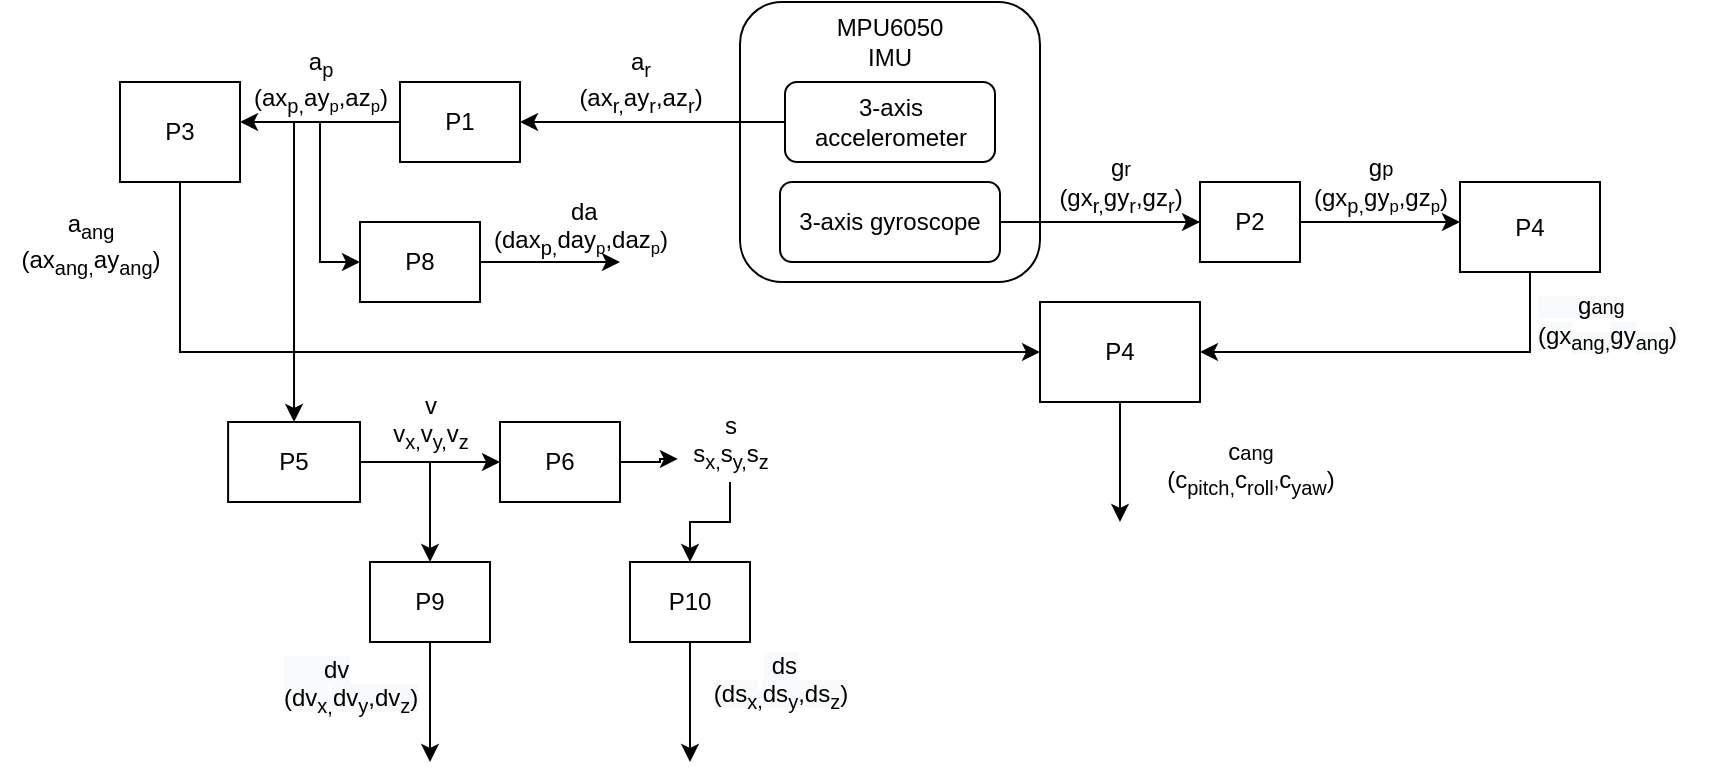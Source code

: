 <mxfile version="14.2.7" type="github">
  <diagram id="C5RBs43oDa-KdzZeNtuy" name="Page-1">
    <mxGraphModel dx="2190" dy="722" grid="1" gridSize="10" guides="1" tooltips="1" connect="1" arrows="1" fold="1" page="1" pageScale="1" pageWidth="827" pageHeight="1169" math="0" shadow="0">
      <root>
        <mxCell id="WIyWlLk6GJQsqaUBKTNV-0" />
        <mxCell id="WIyWlLk6GJQsqaUBKTNV-1" parent="WIyWlLk6GJQsqaUBKTNV-0" />
        <mxCell id="TdWSQypJk0wF6uqu63u2-0" value="" style="rounded=1;whiteSpace=wrap;html=1;" vertex="1" parent="WIyWlLk6GJQsqaUBKTNV-1">
          <mxGeometry x="330" y="10" width="150" height="140" as="geometry" />
        </mxCell>
        <mxCell id="TdWSQypJk0wF6uqu63u2-12" style="edgeStyle=orthogonalEdgeStyle;rounded=0;orthogonalLoop=1;jettySize=auto;html=1;" edge="1" parent="WIyWlLk6GJQsqaUBKTNV-1" source="TdWSQypJk0wF6uqu63u2-1">
          <mxGeometry relative="1" as="geometry">
            <mxPoint x="220" y="70" as="targetPoint" />
          </mxGeometry>
        </mxCell>
        <mxCell id="TdWSQypJk0wF6uqu63u2-1" value="3-axis accelerometer" style="rounded=1;whiteSpace=wrap;html=1;" vertex="1" parent="WIyWlLk6GJQsqaUBKTNV-1">
          <mxGeometry x="352.5" y="50" width="105" height="40" as="geometry" />
        </mxCell>
        <mxCell id="TdWSQypJk0wF6uqu63u2-16" style="edgeStyle=orthogonalEdgeStyle;rounded=0;orthogonalLoop=1;jettySize=auto;html=1;" edge="1" parent="WIyWlLk6GJQsqaUBKTNV-1" source="TdWSQypJk0wF6uqu63u2-2">
          <mxGeometry relative="1" as="geometry">
            <mxPoint x="580" y="120" as="targetPoint" />
          </mxGeometry>
        </mxCell>
        <mxCell id="TdWSQypJk0wF6uqu63u2-2" value="3-axis gyroscope" style="rounded=1;whiteSpace=wrap;html=1;" vertex="1" parent="WIyWlLk6GJQsqaUBKTNV-1">
          <mxGeometry x="350" y="100" width="110" height="40" as="geometry" />
        </mxCell>
        <mxCell id="TdWSQypJk0wF6uqu63u2-11" value="MPU6050 IMU" style="text;html=1;strokeColor=none;fillColor=none;align=center;verticalAlign=middle;whiteSpace=wrap;rounded=0;" vertex="1" parent="WIyWlLk6GJQsqaUBKTNV-1">
          <mxGeometry x="385" y="20" width="40" height="20" as="geometry" />
        </mxCell>
        <mxCell id="TdWSQypJk0wF6uqu63u2-14" value="a&lt;sub&gt;r&lt;br&gt;&lt;/sub&gt;(ax&lt;sub&gt;r,&lt;/sub&gt;ay&lt;sub&gt;r&lt;/sub&gt;,az&lt;sub&gt;r&lt;/sub&gt;)" style="text;html=1;align=center;verticalAlign=middle;resizable=0;points=[];autosize=1;" vertex="1" parent="WIyWlLk6GJQsqaUBKTNV-1">
          <mxGeometry x="240" y="30" width="80" height="40" as="geometry" />
        </mxCell>
        <mxCell id="TdWSQypJk0wF6uqu63u2-17" value="&lt;sub&gt;&lt;span style=&quot;font-size: 12px&quot;&gt;g&lt;/span&gt;r&lt;br&gt;&lt;/sub&gt;(gx&lt;sub&gt;r,&lt;/sub&gt;gy&lt;sub&gt;r&lt;/sub&gt;,gz&lt;sub&gt;r&lt;/sub&gt;)" style="text;html=1;align=center;verticalAlign=middle;resizable=0;points=[];autosize=1;" vertex="1" parent="WIyWlLk6GJQsqaUBKTNV-1">
          <mxGeometry x="480" y="80" width="80" height="40" as="geometry" />
        </mxCell>
        <mxCell id="TdWSQypJk0wF6uqu63u2-20" style="edgeStyle=orthogonalEdgeStyle;rounded=0;orthogonalLoop=1;jettySize=auto;html=1;" edge="1" parent="WIyWlLk6GJQsqaUBKTNV-1" source="TdWSQypJk0wF6uqu63u2-18">
          <mxGeometry relative="1" as="geometry">
            <mxPoint x="80" y="70" as="targetPoint" />
          </mxGeometry>
        </mxCell>
        <mxCell id="TdWSQypJk0wF6uqu63u2-18" value="P1" style="rounded=0;whiteSpace=wrap;html=1;" vertex="1" parent="WIyWlLk6GJQsqaUBKTNV-1">
          <mxGeometry x="160" y="50" width="60" height="40" as="geometry" />
        </mxCell>
        <mxCell id="TdWSQypJk0wF6uqu63u2-21" style="edgeStyle=orthogonalEdgeStyle;rounded=0;orthogonalLoop=1;jettySize=auto;html=1;" edge="1" parent="WIyWlLk6GJQsqaUBKTNV-1" source="TdWSQypJk0wF6uqu63u2-19">
          <mxGeometry relative="1" as="geometry">
            <mxPoint x="690" y="120" as="targetPoint" />
          </mxGeometry>
        </mxCell>
        <mxCell id="TdWSQypJk0wF6uqu63u2-19" value="P2" style="rounded=0;whiteSpace=wrap;html=1;" vertex="1" parent="WIyWlLk6GJQsqaUBKTNV-1">
          <mxGeometry x="560" y="100" width="50" height="40" as="geometry" />
        </mxCell>
        <mxCell id="TdWSQypJk0wF6uqu63u2-44" style="edgeStyle=orthogonalEdgeStyle;rounded=0;orthogonalLoop=1;jettySize=auto;html=1;entryX=0.5;entryY=0;entryDx=0;entryDy=0;" edge="1" parent="WIyWlLk6GJQsqaUBKTNV-1" source="TdWSQypJk0wF6uqu63u2-22" target="TdWSQypJk0wF6uqu63u2-41">
          <mxGeometry relative="1" as="geometry">
            <Array as="points">
              <mxPoint x="107" y="140" />
              <mxPoint x="107" y="140" />
            </Array>
          </mxGeometry>
        </mxCell>
        <mxCell id="TdWSQypJk0wF6uqu63u2-60" style="edgeStyle=orthogonalEdgeStyle;rounded=0;orthogonalLoop=1;jettySize=auto;html=1;entryX=0;entryY=0.5;entryDx=0;entryDy=0;" edge="1" parent="WIyWlLk6GJQsqaUBKTNV-1" source="TdWSQypJk0wF6uqu63u2-22" target="TdWSQypJk0wF6uqu63u2-56">
          <mxGeometry relative="1" as="geometry">
            <mxPoint x="120" y="140" as="targetPoint" />
            <Array as="points">
              <mxPoint x="120" y="140" />
            </Array>
          </mxGeometry>
        </mxCell>
        <mxCell id="TdWSQypJk0wF6uqu63u2-22" value="a&lt;sub&gt;p&lt;br&gt;&lt;/sub&gt;(ax&lt;sub&gt;p,&lt;/sub&gt;ay&lt;span style=&quot;font-size: 10px&quot;&gt;&lt;sub&gt;p&lt;/sub&gt;&lt;/span&gt;,az&lt;span style=&quot;font-size: 10px&quot;&gt;&lt;sub&gt;p&lt;/sub&gt;&lt;/span&gt;)" style="text;html=1;align=center;verticalAlign=middle;resizable=0;points=[];autosize=1;" vertex="1" parent="WIyWlLk6GJQsqaUBKTNV-1">
          <mxGeometry x="80" y="30" width="80" height="40" as="geometry" />
        </mxCell>
        <mxCell id="TdWSQypJk0wF6uqu63u2-23" value="&lt;sub&gt;&lt;span style=&quot;font-size: 12px&quot;&gt;g&lt;/span&gt;p&lt;br&gt;&lt;/sub&gt;(gx&lt;sub&gt;p,&lt;/sub&gt;gy&lt;span style=&quot;font-size: 10px&quot;&gt;&lt;sub&gt;p&lt;/sub&gt;&lt;/span&gt;,gz&lt;span style=&quot;font-size: 10px&quot;&gt;&lt;sub&gt;p&lt;/sub&gt;&lt;/span&gt;)" style="text;html=1;align=center;verticalAlign=middle;resizable=0;points=[];autosize=1;" vertex="1" parent="WIyWlLk6GJQsqaUBKTNV-1">
          <mxGeometry x="610" y="80" width="80" height="40" as="geometry" />
        </mxCell>
        <mxCell id="TdWSQypJk0wF6uqu63u2-24" value="" style="endArrow=classic;html=1;" edge="1" parent="WIyWlLk6GJQsqaUBKTNV-1">
          <mxGeometry width="50" height="50" relative="1" as="geometry">
            <mxPoint x="500" y="120" as="sourcePoint" />
            <mxPoint x="560" y="120" as="targetPoint" />
            <Array as="points" />
          </mxGeometry>
        </mxCell>
        <mxCell id="TdWSQypJk0wF6uqu63u2-35" style="edgeStyle=orthogonalEdgeStyle;rounded=0;orthogonalLoop=1;jettySize=auto;html=1;exitX=0.5;exitY=1;exitDx=0;exitDy=0;entryX=0;entryY=0.5;entryDx=0;entryDy=0;" edge="1" parent="WIyWlLk6GJQsqaUBKTNV-1" source="TdWSQypJk0wF6uqu63u2-25" target="TdWSQypJk0wF6uqu63u2-33">
          <mxGeometry relative="1" as="geometry">
            <mxPoint x="49.828" y="180.0" as="targetPoint" />
          </mxGeometry>
        </mxCell>
        <mxCell id="TdWSQypJk0wF6uqu63u2-25" value="P3" style="rounded=0;whiteSpace=wrap;html=1;" vertex="1" parent="WIyWlLk6GJQsqaUBKTNV-1">
          <mxGeometry x="20" y="50" width="60" height="50" as="geometry" />
        </mxCell>
        <mxCell id="TdWSQypJk0wF6uqu63u2-36" style="edgeStyle=orthogonalEdgeStyle;rounded=0;orthogonalLoop=1;jettySize=auto;html=1;exitX=0.5;exitY=1;exitDx=0;exitDy=0;entryX=1;entryY=0.5;entryDx=0;entryDy=0;" edge="1" parent="WIyWlLk6GJQsqaUBKTNV-1" source="TdWSQypJk0wF6uqu63u2-27" target="TdWSQypJk0wF6uqu63u2-33">
          <mxGeometry relative="1" as="geometry">
            <mxPoint x="725" y="190.0" as="targetPoint" />
          </mxGeometry>
        </mxCell>
        <mxCell id="TdWSQypJk0wF6uqu63u2-27" value="P4" style="rounded=0;whiteSpace=wrap;html=1;" vertex="1" parent="WIyWlLk6GJQsqaUBKTNV-1">
          <mxGeometry x="690" y="100" width="70" height="45" as="geometry" />
        </mxCell>
        <mxCell id="TdWSQypJk0wF6uqu63u2-29" value="a&lt;sub&gt;ang&lt;br&gt;&lt;/sub&gt;(ax&lt;sub&gt;ang,&lt;/sub&gt;ay&lt;sub&gt;ang&lt;/sub&gt;)&lt;sub&gt;&lt;br&gt;&lt;br&gt;&lt;/sub&gt;" style="text;html=1;align=center;verticalAlign=middle;resizable=0;points=[];autosize=1;" vertex="1" parent="WIyWlLk6GJQsqaUBKTNV-1">
          <mxGeometry x="-40" y="110" width="90" height="60" as="geometry" />
        </mxCell>
        <mxCell id="TdWSQypJk0wF6uqu63u2-31" value="&lt;sub style=&quot;color: rgb(0 , 0 , 0) ; font-family: &amp;#34;helvetica&amp;#34; ; font-style: normal ; font-weight: 400 ; letter-spacing: normal ; text-align: center ; text-indent: 0px ; text-transform: none ; word-spacing: 0px ; background-color: rgb(248 , 249 , 250)&quot;&gt;&lt;span style=&quot;font-size: 12px&quot;&gt;&amp;nbsp; &amp;nbsp; &amp;nbsp; g&lt;/span&gt;ang&lt;br&gt;&lt;/sub&gt;&lt;span style=&quot;color: rgb(0 , 0 , 0) ; font-family: &amp;#34;helvetica&amp;#34; ; font-size: 12px ; font-style: normal ; font-weight: 400 ; letter-spacing: normal ; text-align: center ; text-indent: 0px ; text-transform: none ; word-spacing: 0px ; background-color: rgb(248 , 249 , 250) ; display: inline ; float: none&quot;&gt;(gx&lt;/span&gt;&lt;sub style=&quot;color: rgb(0 , 0 , 0) ; font-family: &amp;#34;helvetica&amp;#34; ; font-style: normal ; font-weight: 400 ; letter-spacing: normal ; text-align: center ; text-indent: 0px ; text-transform: none ; word-spacing: 0px ; background-color: rgb(248 , 249 , 250)&quot;&gt;ang,&lt;/sub&gt;&lt;span style=&quot;color: rgb(0 , 0 , 0) ; font-family: &amp;#34;helvetica&amp;#34; ; font-style: normal ; font-weight: 400 ; letter-spacing: normal ; text-align: center ; text-indent: 0px ; text-transform: none ; word-spacing: 0px ; background-color: rgb(248 , 249 , 250)&quot;&gt;g&lt;/span&gt;&lt;span style=&quot;color: rgb(0 , 0 , 0) ; font-family: &amp;#34;helvetica&amp;#34; ; font-size: 12px ; font-style: normal ; font-weight: 400 ; letter-spacing: normal ; text-align: center ; text-indent: 0px ; text-transform: none ; word-spacing: 0px ; background-color: rgb(248 , 249 , 250) ; display: inline ; float: none&quot;&gt;y&lt;/span&gt;&lt;sub style=&quot;color: rgb(0 , 0 , 0) ; font-family: &amp;#34;helvetica&amp;#34; ; font-style: normal ; font-weight: 400 ; letter-spacing: normal ; text-align: center ; text-indent: 0px ; text-transform: none ; word-spacing: 0px ; background-color: rgb(248 , 249 , 250)&quot;&gt;ang&lt;/sub&gt;&lt;span style=&quot;color: rgb(0 , 0 , 0) ; font-family: &amp;#34;helvetica&amp;#34; ; font-size: 12px ; font-style: normal ; font-weight: 400 ; letter-spacing: normal ; text-align: center ; text-indent: 0px ; text-transform: none ; word-spacing: 0px ; background-color: rgb(248 , 249 , 250) ; display: inline ; float: none&quot;&gt;)&lt;/span&gt;&lt;sub style=&quot;color: rgb(0 , 0 , 0) ; font-family: &amp;#34;helvetica&amp;#34; ; font-style: normal ; font-weight: 400 ; letter-spacing: normal ; text-align: center ; text-indent: 0px ; text-transform: none ; word-spacing: 0px ; background-color: rgb(248 , 249 , 250)&quot;&gt;&lt;br&gt;&lt;/sub&gt;" style="text;whiteSpace=wrap;html=1;" vertex="1" parent="WIyWlLk6GJQsqaUBKTNV-1">
          <mxGeometry x="727" y="145" width="100" height="50" as="geometry" />
        </mxCell>
        <mxCell id="TdWSQypJk0wF6uqu63u2-43" style="edgeStyle=orthogonalEdgeStyle;rounded=0;orthogonalLoop=1;jettySize=auto;html=1;" edge="1" parent="WIyWlLk6GJQsqaUBKTNV-1" source="TdWSQypJk0wF6uqu63u2-33">
          <mxGeometry relative="1" as="geometry">
            <mxPoint x="520" y="270.0" as="targetPoint" />
          </mxGeometry>
        </mxCell>
        <mxCell id="TdWSQypJk0wF6uqu63u2-33" value="P4" style="rounded=0;whiteSpace=wrap;html=1;" vertex="1" parent="WIyWlLk6GJQsqaUBKTNV-1">
          <mxGeometry x="480" y="160" width="80" height="50" as="geometry" />
        </mxCell>
        <mxCell id="TdWSQypJk0wF6uqu63u2-39" value="&lt;sub&gt;&lt;span style=&quot;font-size: 12px&quot;&gt;c&lt;/span&gt;ang&lt;br&gt;&lt;/sub&gt;(c&lt;sub&gt;pitch,&lt;/sub&gt;&lt;span style=&quot;font-size: 12px&quot;&gt;c&lt;sub&gt;roll&lt;/sub&gt;&lt;/span&gt;&lt;span style=&quot;font-size: 10px&quot;&gt;,&lt;/span&gt;c&lt;sub&gt;yaw&lt;/sub&gt;)&lt;sub&gt;&lt;br&gt;&lt;br&gt;&lt;/sub&gt;" style="text;html=1;align=center;verticalAlign=middle;resizable=0;points=[];autosize=1;" vertex="1" parent="WIyWlLk6GJQsqaUBKTNV-1">
          <mxGeometry x="535" y="220" width="100" height="60" as="geometry" />
        </mxCell>
        <mxCell id="TdWSQypJk0wF6uqu63u2-45" style="edgeStyle=orthogonalEdgeStyle;rounded=0;orthogonalLoop=1;jettySize=auto;html=1;" edge="1" parent="WIyWlLk6GJQsqaUBKTNV-1" source="TdWSQypJk0wF6uqu63u2-41">
          <mxGeometry relative="1" as="geometry">
            <mxPoint x="210" y="240" as="targetPoint" />
          </mxGeometry>
        </mxCell>
        <mxCell id="TdWSQypJk0wF6uqu63u2-41" value="P5" style="rounded=0;whiteSpace=wrap;html=1;" vertex="1" parent="WIyWlLk6GJQsqaUBKTNV-1">
          <mxGeometry x="74.06" y="220" width="65.94" height="40" as="geometry" />
        </mxCell>
        <mxCell id="TdWSQypJk0wF6uqu63u2-77" style="edgeStyle=orthogonalEdgeStyle;rounded=0;orthogonalLoop=1;jettySize=auto;html=1;entryX=-0.021;entryY=0.712;entryDx=0;entryDy=0;entryPerimeter=0;" edge="1" parent="WIyWlLk6GJQsqaUBKTNV-1" source="TdWSQypJk0wF6uqu63u2-46" target="TdWSQypJk0wF6uqu63u2-49">
          <mxGeometry relative="1" as="geometry" />
        </mxCell>
        <mxCell id="TdWSQypJk0wF6uqu63u2-46" value="P6" style="rounded=0;whiteSpace=wrap;html=1;" vertex="1" parent="WIyWlLk6GJQsqaUBKTNV-1">
          <mxGeometry x="210" y="220" width="60" height="40" as="geometry" />
        </mxCell>
        <mxCell id="TdWSQypJk0wF6uqu63u2-54" style="edgeStyle=orthogonalEdgeStyle;rounded=0;orthogonalLoop=1;jettySize=auto;html=1;" edge="1" parent="WIyWlLk6GJQsqaUBKTNV-1" source="TdWSQypJk0wF6uqu63u2-47">
          <mxGeometry relative="1" as="geometry">
            <mxPoint x="175" y="290.0" as="targetPoint" />
          </mxGeometry>
        </mxCell>
        <mxCell id="TdWSQypJk0wF6uqu63u2-47" value="v&lt;br&gt;v&lt;sub&gt;x,&lt;/sub&gt;v&lt;sub&gt;y,&lt;/sub&gt;v&lt;sub&gt;z&lt;/sub&gt;" style="text;html=1;align=center;verticalAlign=middle;resizable=0;points=[];autosize=1;" vertex="1" parent="WIyWlLk6GJQsqaUBKTNV-1">
          <mxGeometry x="150" y="200" width="50" height="40" as="geometry" />
        </mxCell>
        <mxCell id="TdWSQypJk0wF6uqu63u2-76" style="edgeStyle=orthogonalEdgeStyle;rounded=0;orthogonalLoop=1;jettySize=auto;html=1;entryX=0.5;entryY=0;entryDx=0;entryDy=0;" edge="1" parent="WIyWlLk6GJQsqaUBKTNV-1" source="TdWSQypJk0wF6uqu63u2-49" target="TdWSQypJk0wF6uqu63u2-72">
          <mxGeometry relative="1" as="geometry" />
        </mxCell>
        <mxCell id="TdWSQypJk0wF6uqu63u2-49" value="s&lt;br&gt;&lt;span style=&quot;font-size: 12px&quot;&gt;s&lt;/span&gt;&lt;sub&gt;x,&lt;/sub&gt;&lt;span style=&quot;font-size: 12px&quot;&gt;s&lt;/span&gt;&lt;sub&gt;y,&lt;/sub&gt;&lt;span style=&quot;font-size: 12px&quot;&gt;s&lt;/span&gt;&lt;sub&gt;z&lt;/sub&gt;" style="text;html=1;align=center;verticalAlign=middle;resizable=0;points=[];autosize=1;" vertex="1" parent="WIyWlLk6GJQsqaUBKTNV-1">
          <mxGeometry x="300" y="210" width="50" height="40" as="geometry" />
        </mxCell>
        <mxCell id="TdWSQypJk0wF6uqu63u2-69" style="edgeStyle=orthogonalEdgeStyle;rounded=0;orthogonalLoop=1;jettySize=auto;html=1;" edge="1" parent="WIyWlLk6GJQsqaUBKTNV-1" source="TdWSQypJk0wF6uqu63u2-55">
          <mxGeometry relative="1" as="geometry">
            <mxPoint x="175" y="390.0" as="targetPoint" />
          </mxGeometry>
        </mxCell>
        <mxCell id="TdWSQypJk0wF6uqu63u2-55" value="P9" style="rounded=0;whiteSpace=wrap;html=1;" vertex="1" parent="WIyWlLk6GJQsqaUBKTNV-1">
          <mxGeometry x="145" y="290" width="60" height="40" as="geometry" />
        </mxCell>
        <mxCell id="TdWSQypJk0wF6uqu63u2-61" style="edgeStyle=orthogonalEdgeStyle;rounded=0;orthogonalLoop=1;jettySize=auto;html=1;" edge="1" parent="WIyWlLk6GJQsqaUBKTNV-1" source="TdWSQypJk0wF6uqu63u2-56">
          <mxGeometry relative="1" as="geometry">
            <mxPoint x="270" y="140.0" as="targetPoint" />
          </mxGeometry>
        </mxCell>
        <mxCell id="TdWSQypJk0wF6uqu63u2-56" value="P8" style="rounded=0;whiteSpace=wrap;html=1;" vertex="1" parent="WIyWlLk6GJQsqaUBKTNV-1">
          <mxGeometry x="140" y="120" width="60" height="40" as="geometry" />
        </mxCell>
        <mxCell id="TdWSQypJk0wF6uqu63u2-67" value="&amp;nbsp;da&lt;br&gt;(dax&lt;sub&gt;p,&lt;/sub&gt;day&lt;span style=&quot;font-size: 10px&quot;&gt;&lt;sub&gt;p&lt;/sub&gt;&lt;/span&gt;,daz&lt;span style=&quot;font-size: 10px&quot;&gt;&lt;sub&gt;p&lt;/sub&gt;&lt;/span&gt;)" style="text;html=1;align=center;verticalAlign=middle;resizable=0;points=[];autosize=1;" vertex="1" parent="WIyWlLk6GJQsqaUBKTNV-1">
          <mxGeometry x="200" y="102.5" width="100" height="40" as="geometry" />
        </mxCell>
        <mxCell id="TdWSQypJk0wF6uqu63u2-70" value="&lt;span style=&quot;color: rgb(0 , 0 , 0) ; font-family: &amp;#34;helvetica&amp;#34; ; font-size: 12px ; font-style: normal ; font-weight: 400 ; letter-spacing: normal ; text-align: center ; text-indent: 0px ; text-transform: none ; word-spacing: 0px ; background-color: rgb(248 , 249 , 250) ; display: inline ; float: none&quot;&gt;&amp;nbsp; &amp;nbsp; &amp;nbsp; dv&lt;/span&gt;&lt;br style=&quot;color: rgb(0 , 0 , 0) ; font-family: &amp;#34;helvetica&amp;#34; ; font-size: 12px ; font-style: normal ; font-weight: 400 ; letter-spacing: normal ; text-align: center ; text-indent: 0px ; text-transform: none ; word-spacing: 0px ; background-color: rgb(248 , 249 , 250)&quot;&gt;&lt;span style=&quot;color: rgb(0 , 0 , 0) ; font-family: &amp;#34;helvetica&amp;#34; ; font-size: 12px ; font-style: normal ; font-weight: 400 ; letter-spacing: normal ; text-align: center ; text-indent: 0px ; text-transform: none ; word-spacing: 0px ; background-color: rgb(248 , 249 , 250) ; display: inline ; float: none&quot;&gt;(dv&lt;sub&gt;x&lt;/sub&gt;&lt;/span&gt;&lt;sub style=&quot;color: rgb(0 , 0 , 0) ; font-family: &amp;#34;helvetica&amp;#34; ; font-style: normal ; font-weight: 400 ; letter-spacing: normal ; text-align: center ; text-indent: 0px ; text-transform: none ; word-spacing: 0px ; background-color: rgb(248 , 249 , 250)&quot;&gt;,&lt;/sub&gt;&lt;span style=&quot;color: rgb(0 , 0 , 0) ; font-family: &amp;#34;helvetica&amp;#34; ; font-size: 12px ; font-style: normal ; font-weight: 400 ; letter-spacing: normal ; text-align: center ; text-indent: 0px ; text-transform: none ; word-spacing: 0px ; background-color: rgb(248 , 249 , 250) ; display: inline ; float: none&quot;&gt;dv&lt;sub&gt;y&lt;/sub&gt;&lt;/span&gt;&lt;span style=&quot;color: rgb(0 , 0 , 0) ; font-family: &amp;#34;helvetica&amp;#34; ; font-size: 12px ; font-style: normal ; font-weight: 400 ; letter-spacing: normal ; text-align: center ; text-indent: 0px ; text-transform: none ; word-spacing: 0px ; background-color: rgb(248 , 249 , 250) ; display: inline ; float: none&quot;&gt;,dv&lt;sub&gt;z&lt;/sub&gt;&lt;/span&gt;&lt;span style=&quot;color: rgb(0 , 0 , 0) ; font-family: &amp;#34;helvetica&amp;#34; ; font-size: 12px ; font-style: normal ; font-weight: 400 ; letter-spacing: normal ; text-align: center ; text-indent: 0px ; text-transform: none ; word-spacing: 0px ; background-color: rgb(248 , 249 , 250) ; display: inline ; float: none&quot;&gt;)&lt;/span&gt;" style="text;whiteSpace=wrap;html=1;" vertex="1" parent="WIyWlLk6GJQsqaUBKTNV-1">
          <mxGeometry x="100" y="330" width="110" height="50" as="geometry" />
        </mxCell>
        <mxCell id="TdWSQypJk0wF6uqu63u2-73" style="edgeStyle=orthogonalEdgeStyle;rounded=0;orthogonalLoop=1;jettySize=auto;html=1;" edge="1" parent="WIyWlLk6GJQsqaUBKTNV-1" source="TdWSQypJk0wF6uqu63u2-72">
          <mxGeometry relative="1" as="geometry">
            <mxPoint x="305" y="390.0" as="targetPoint" />
          </mxGeometry>
        </mxCell>
        <mxCell id="TdWSQypJk0wF6uqu63u2-72" value="P10" style="rounded=0;whiteSpace=wrap;html=1;" vertex="1" parent="WIyWlLk6GJQsqaUBKTNV-1">
          <mxGeometry x="275" y="290" width="60" height="40" as="geometry" />
        </mxCell>
        <mxCell id="TdWSQypJk0wF6uqu63u2-74" value="&lt;span style=&quot;color: rgb(0 , 0 , 0) ; font-size: 12px ; font-style: normal ; font-weight: 400 ; letter-spacing: normal ; text-indent: 0px ; text-transform: none ; word-spacing: 0px ; font-family: &amp;#34;helvetica&amp;#34; ; text-align: center ; background-color: rgb(248 , 249 , 250) ; display: inline ; float: none&quot;&gt;&amp;nbsp;ds&lt;/span&gt;&lt;br style=&quot;color: rgb(0 , 0 , 0) ; font-size: 12px ; font-style: normal ; font-weight: 400 ; letter-spacing: normal ; text-indent: 0px ; text-transform: none ; word-spacing: 0px ; font-family: &amp;#34;helvetica&amp;#34; ; text-align: center ; background-color: rgb(248 , 249 , 250)&quot;&gt;&lt;span style=&quot;color: rgb(0 , 0 , 0) ; font-size: 12px ; font-style: normal ; font-weight: 400 ; letter-spacing: normal ; text-indent: 0px ; text-transform: none ; word-spacing: 0px ; font-family: &amp;#34;helvetica&amp;#34; ; text-align: center ; background-color: rgb(248 , 249 , 250) ; display: inline ; float: none&quot;&gt;(ds&lt;sub&gt;x&lt;/sub&gt;&lt;/span&gt;&lt;sub style=&quot;color: rgb(0 , 0 , 0) ; font-style: normal ; font-weight: 400 ; letter-spacing: normal ; text-indent: 0px ; text-transform: none ; word-spacing: 0px ; font-family: &amp;#34;helvetica&amp;#34; ; text-align: center ; background-color: rgb(248 , 249 , 250)&quot;&gt;,&lt;/sub&gt;&lt;span style=&quot;color: rgb(0 , 0 , 0) ; font-size: 12px ; font-style: normal ; font-weight: 400 ; letter-spacing: normal ; text-indent: 0px ; text-transform: none ; word-spacing: 0px ; font-family: &amp;#34;helvetica&amp;#34; ; text-align: center ; background-color: rgb(248 , 249 , 250) ; display: inline ; float: none&quot;&gt;ds&lt;sub&gt;y&lt;/sub&gt;&lt;/span&gt;&lt;span style=&quot;color: rgb(0 , 0 , 0) ; font-size: 12px ; font-style: normal ; font-weight: 400 ; letter-spacing: normal ; text-indent: 0px ; text-transform: none ; word-spacing: 0px ; font-family: &amp;#34;helvetica&amp;#34; ; text-align: center ; background-color: rgb(248 , 249 , 250) ; display: inline ; float: none&quot;&gt;,ds&lt;sub&gt;z&lt;/sub&gt;&lt;/span&gt;&lt;span style=&quot;color: rgb(0 , 0 , 0) ; font-size: 12px ; font-style: normal ; font-weight: 400 ; letter-spacing: normal ; text-indent: 0px ; text-transform: none ; word-spacing: 0px ; font-family: &amp;#34;helvetica&amp;#34; ; text-align: center ; background-color: rgb(248 , 249 , 250) ; display: inline ; float: none&quot;&gt;)&lt;/span&gt;&lt;br&gt;" style="text;html=1;align=center;verticalAlign=middle;resizable=0;points=[];autosize=1;" vertex="1" parent="WIyWlLk6GJQsqaUBKTNV-1">
          <mxGeometry x="310" y="330" width="80" height="40" as="geometry" />
        </mxCell>
      </root>
    </mxGraphModel>
  </diagram>
</mxfile>
